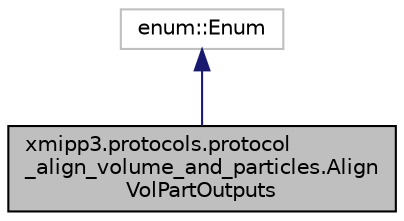 digraph "xmipp3.protocols.protocol_align_volume_and_particles.AlignVolPartOutputs"
{
  edge [fontname="Helvetica",fontsize="10",labelfontname="Helvetica",labelfontsize="10"];
  node [fontname="Helvetica",fontsize="10",shape=record];
  Node2 [label="xmipp3.protocols.protocol\l_align_volume_and_particles.Align\lVolPartOutputs",height=0.2,width=0.4,color="black", fillcolor="grey75", style="filled", fontcolor="black"];
  Node3 -> Node2 [dir="back",color="midnightblue",fontsize="10",style="solid",fontname="Helvetica"];
  Node3 [label="enum::Enum",height=0.2,width=0.4,color="grey75", fillcolor="white", style="filled"];
}
